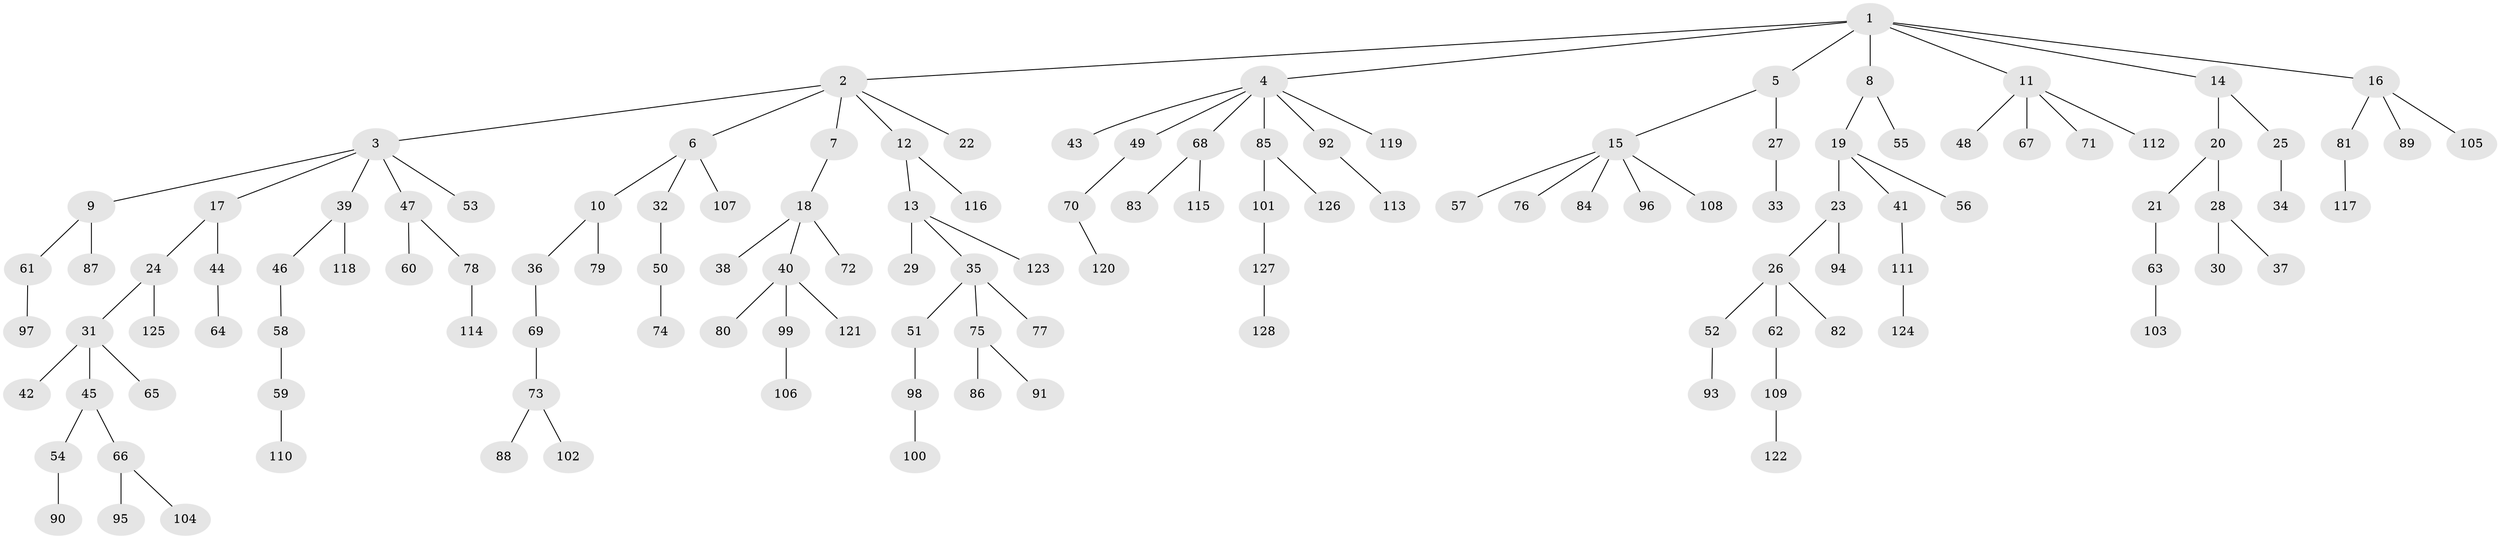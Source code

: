 // Generated by graph-tools (version 1.1) at 2025/11/02/27/25 16:11:28]
// undirected, 128 vertices, 127 edges
graph export_dot {
graph [start="1"]
  node [color=gray90,style=filled];
  1;
  2;
  3;
  4;
  5;
  6;
  7;
  8;
  9;
  10;
  11;
  12;
  13;
  14;
  15;
  16;
  17;
  18;
  19;
  20;
  21;
  22;
  23;
  24;
  25;
  26;
  27;
  28;
  29;
  30;
  31;
  32;
  33;
  34;
  35;
  36;
  37;
  38;
  39;
  40;
  41;
  42;
  43;
  44;
  45;
  46;
  47;
  48;
  49;
  50;
  51;
  52;
  53;
  54;
  55;
  56;
  57;
  58;
  59;
  60;
  61;
  62;
  63;
  64;
  65;
  66;
  67;
  68;
  69;
  70;
  71;
  72;
  73;
  74;
  75;
  76;
  77;
  78;
  79;
  80;
  81;
  82;
  83;
  84;
  85;
  86;
  87;
  88;
  89;
  90;
  91;
  92;
  93;
  94;
  95;
  96;
  97;
  98;
  99;
  100;
  101;
  102;
  103;
  104;
  105;
  106;
  107;
  108;
  109;
  110;
  111;
  112;
  113;
  114;
  115;
  116;
  117;
  118;
  119;
  120;
  121;
  122;
  123;
  124;
  125;
  126;
  127;
  128;
  1 -- 2;
  1 -- 4;
  1 -- 5;
  1 -- 8;
  1 -- 11;
  1 -- 14;
  1 -- 16;
  2 -- 3;
  2 -- 6;
  2 -- 7;
  2 -- 12;
  2 -- 22;
  3 -- 9;
  3 -- 17;
  3 -- 39;
  3 -- 47;
  3 -- 53;
  4 -- 43;
  4 -- 49;
  4 -- 68;
  4 -- 85;
  4 -- 92;
  4 -- 119;
  5 -- 15;
  5 -- 27;
  6 -- 10;
  6 -- 32;
  6 -- 107;
  7 -- 18;
  8 -- 19;
  8 -- 55;
  9 -- 61;
  9 -- 87;
  10 -- 36;
  10 -- 79;
  11 -- 48;
  11 -- 67;
  11 -- 71;
  11 -- 112;
  12 -- 13;
  12 -- 116;
  13 -- 29;
  13 -- 35;
  13 -- 123;
  14 -- 20;
  14 -- 25;
  15 -- 57;
  15 -- 76;
  15 -- 84;
  15 -- 96;
  15 -- 108;
  16 -- 81;
  16 -- 89;
  16 -- 105;
  17 -- 24;
  17 -- 44;
  18 -- 38;
  18 -- 40;
  18 -- 72;
  19 -- 23;
  19 -- 41;
  19 -- 56;
  20 -- 21;
  20 -- 28;
  21 -- 63;
  23 -- 26;
  23 -- 94;
  24 -- 31;
  24 -- 125;
  25 -- 34;
  26 -- 52;
  26 -- 62;
  26 -- 82;
  27 -- 33;
  28 -- 30;
  28 -- 37;
  31 -- 42;
  31 -- 45;
  31 -- 65;
  32 -- 50;
  35 -- 51;
  35 -- 75;
  35 -- 77;
  36 -- 69;
  39 -- 46;
  39 -- 118;
  40 -- 80;
  40 -- 99;
  40 -- 121;
  41 -- 111;
  44 -- 64;
  45 -- 54;
  45 -- 66;
  46 -- 58;
  47 -- 60;
  47 -- 78;
  49 -- 70;
  50 -- 74;
  51 -- 98;
  52 -- 93;
  54 -- 90;
  58 -- 59;
  59 -- 110;
  61 -- 97;
  62 -- 109;
  63 -- 103;
  66 -- 95;
  66 -- 104;
  68 -- 83;
  68 -- 115;
  69 -- 73;
  70 -- 120;
  73 -- 88;
  73 -- 102;
  75 -- 86;
  75 -- 91;
  78 -- 114;
  81 -- 117;
  85 -- 101;
  85 -- 126;
  92 -- 113;
  98 -- 100;
  99 -- 106;
  101 -- 127;
  109 -- 122;
  111 -- 124;
  127 -- 128;
}
